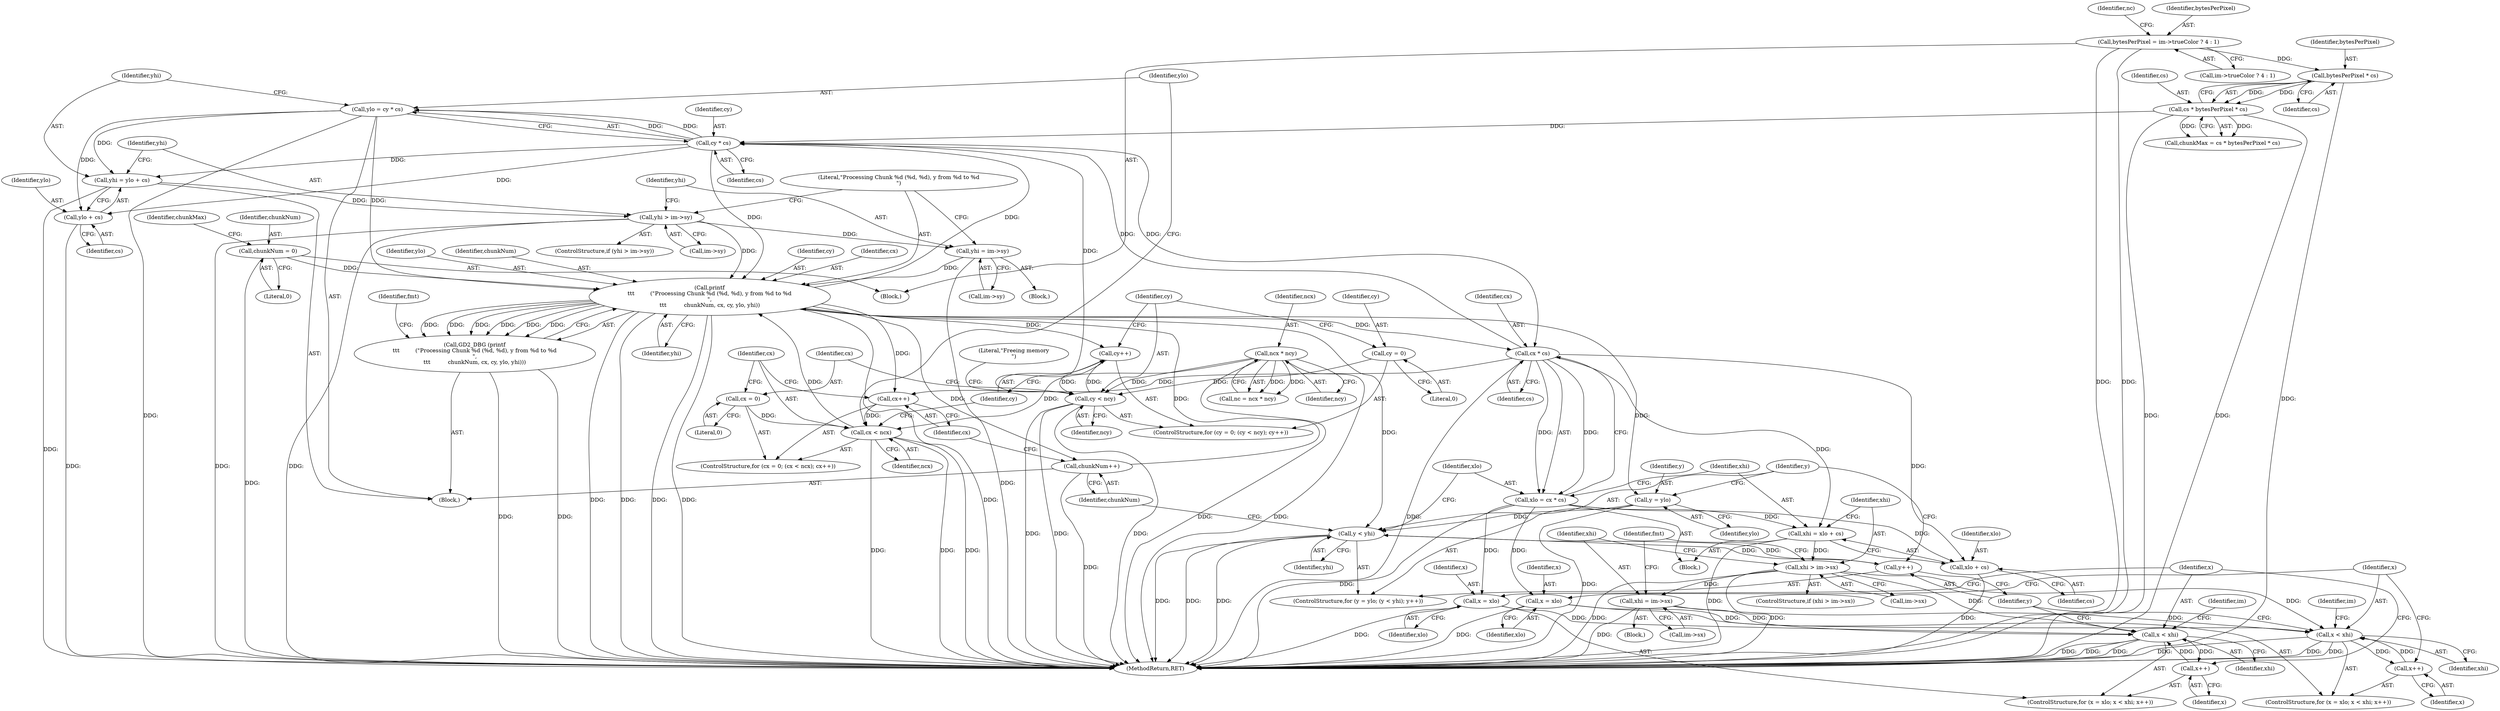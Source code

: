 digraph "0_libgd_fe9ed49dafa993e3af96b6a5a589efeea9bfb36f@integer" {
"1000292" [label="(Call,ylo = cy * cs)"];
"1000294" [label="(Call,cy * cs)"];
"1000315" [label="(Call,printf\n\t\t\t         (\"Processing Chunk %d (%d, %d), y from %d to %d\n\",\n\t\t\t          chunkNum, cx, cy, ylo, yhi))"];
"1000533" [label="(Call,chunkNum++)"];
"1000144" [label="(Call,chunkNum = 0)"];
"1000286" [label="(Call,cx < ncx)"];
"1000283" [label="(Call,cx = 0)"];
"1000289" [label="(Call,cx++)"];
"1000369" [label="(Call,cx * cs)"];
"1000203" [label="(Call,ncx * ncy)"];
"1000292" [label="(Call,ylo = cy * cs)"];
"1000309" [label="(Call,yhi = im->sy)"];
"1000303" [label="(Call,yhi > im->sy)"];
"1000297" [label="(Call,yhi = ylo + cs)"];
"1000276" [label="(Call,cy < ncy)"];
"1000279" [label="(Call,cy++)"];
"1000273" [label="(Call,cy = 0)"];
"1000243" [label="(Call,cs * bytesPerPixel * cs)"];
"1000245" [label="(Call,bytesPerPixel * cs)"];
"1000193" [label="(Call,bytesPerPixel = im->trueColor ? 4 : 1)"];
"1000299" [label="(Call,ylo + cs)"];
"1000367" [label="(Call,xlo = cx * cs)"];
"1000372" [label="(Call,xhi = xlo + cs)"];
"1000378" [label="(Call,xhi > im->sx)"];
"1000384" [label="(Call,xhi = im->sx)"];
"1000398" [label="(Call,x < xhi)"];
"1000401" [label="(Call,x++)"];
"1000459" [label="(Call,x < xhi)"];
"1000462" [label="(Call,x++)"];
"1000374" [label="(Call,xlo + cs)"];
"1000395" [label="(Call,x = xlo)"];
"1000456" [label="(Call,x = xlo)"];
"1000314" [label="(Call,GD2_DBG (printf\n\t\t\t         (\"Processing Chunk %d (%d, %d), y from %d to %d\n\",\n\t\t\t          chunkNum, cx, cy, ylo, yhi)))"];
"1000358" [label="(Call,y = ylo)"];
"1000361" [label="(Call,y < yhi)"];
"1000364" [label="(Call,y++)"];
"1000288" [label="(Identifier,ncx)"];
"1000455" [label="(ControlStructure,for (x = xlo; x < xhi; x++))"];
"1000362" [label="(Identifier,y)"];
"1000241" [label="(Call,chunkMax = cs * bytesPerPixel * cs)"];
"1000319" [label="(Identifier,cy)"];
"1000383" [label="(Block,)"];
"1000243" [label="(Call,cs * bytesPerPixel * cs)"];
"1000402" [label="(Identifier,x)"];
"1000392" [label="(Identifier,fmt)"];
"1000290" [label="(Identifier,cx)"];
"1000398" [label="(Call,x < xhi)"];
"1000298" [label="(Identifier,yhi)"];
"1000367" [label="(Call,xlo = cx * cs)"];
"1000318" [label="(Identifier,cx)"];
"1000247" [label="(Identifier,cs)"];
"1000117" [label="(Block,)"];
"1000360" [label="(Identifier,ylo)"];
"1000282" [label="(ControlStructure,for (cx = 0; (cx < ncx); cx++))"];
"1000462" [label="(Call,x++)"];
"1000361" [label="(Call,y < yhi)"];
"1000379" [label="(Identifier,xhi)"];
"1000324" [label="(Identifier,fmt)"];
"1000285" [label="(Literal,0)"];
"1000376" [label="(Identifier,cs)"];
"1000292" [label="(Call,ylo = cy * cs)"];
"1000406" [label="(Identifier,im)"];
"1000284" [label="(Identifier,cx)"];
"1000384" [label="(Call,xhi = im->sx)"];
"1000302" [label="(ControlStructure,if (yhi > im->sy))"];
"1000274" [label="(Identifier,cy)"];
"1000195" [label="(Call,im->trueColor ? 4 : 1)"];
"1000309" [label="(Call,yhi = im->sy)"];
"1000299" [label="(Call,ylo + cs)"];
"1000385" [label="(Identifier,xhi)"];
"1000537" [label="(Literal,\"Freeing memory\n\")"];
"1000365" [label="(Identifier,y)"];
"1000279" [label="(Call,cy++)"];
"1000368" [label="(Identifier,xlo)"];
"1000283" [label="(Call,cx = 0)"];
"1000399" [label="(Identifier,x)"];
"1000245" [label="(Call,bytesPerPixel * cs)"];
"1000377" [label="(ControlStructure,if (xhi > im->sx))"];
"1000246" [label="(Identifier,bytesPerPixel)"];
"1000201" [label="(Call,nc = ncx * ncy)"];
"1000291" [label="(Block,)"];
"1000467" [label="(Identifier,im)"];
"1000375" [label="(Identifier,xlo)"];
"1000369" [label="(Call,cx * cs)"];
"1000459" [label="(Call,x < xhi)"];
"1000244" [label="(Identifier,cs)"];
"1000373" [label="(Identifier,xhi)"];
"1000146" [label="(Literal,0)"];
"1000308" [label="(Block,)"];
"1000276" [label="(Call,cy < ncy)"];
"1000202" [label="(Identifier,nc)"];
"1000295" [label="(Identifier,cy)"];
"1000320" [label="(Identifier,ylo)"];
"1000400" [label="(Identifier,xhi)"];
"1000301" [label="(Identifier,cs)"];
"1000149" [label="(Identifier,chunkMax)"];
"1000394" [label="(ControlStructure,for (x = xlo; x < xhi; x++))"];
"1000358" [label="(Call,y = ylo)"];
"1000372" [label="(Call,xhi = xlo + cs)"];
"1000304" [label="(Identifier,yhi)"];
"1000380" [label="(Call,im->sx)"];
"1000533" [label="(Call,chunkNum++)"];
"1000278" [label="(Identifier,ncy)"];
"1000456" [label="(Call,x = xlo)"];
"1000286" [label="(Call,cx < ncx)"];
"1000311" [label="(Call,im->sy)"];
"1000305" [label="(Call,im->sy)"];
"1000401" [label="(Call,x++)"];
"1000378" [label="(Call,xhi > im->sx)"];
"1000457" [label="(Identifier,x)"];
"1000395" [label="(Call,x = xlo)"];
"1000296" [label="(Identifier,cs)"];
"1000273" [label="(Call,cy = 0)"];
"1000460" [label="(Identifier,x)"];
"1000364" [label="(Call,y++)"];
"1000297" [label="(Call,yhi = ylo + cs)"];
"1000357" [label="(ControlStructure,for (y = ylo; (y < yhi); y++))"];
"1000277" [label="(Identifier,cy)"];
"1000370" [label="(Identifier,cx)"];
"1000396" [label="(Identifier,x)"];
"1000374" [label="(Call,xlo + cs)"];
"1000204" [label="(Identifier,ncx)"];
"1000371" [label="(Identifier,cs)"];
"1000303" [label="(Call,yhi > im->sy)"];
"1000461" [label="(Identifier,xhi)"];
"1000317" [label="(Identifier,chunkNum)"];
"1000205" [label="(Identifier,ncy)"];
"1000194" [label="(Identifier,bytesPerPixel)"];
"1000359" [label="(Identifier,y)"];
"1000386" [label="(Call,im->sx)"];
"1000145" [label="(Identifier,chunkNum)"];
"1000463" [label="(Identifier,x)"];
"1000280" [label="(Identifier,cy)"];
"1000569" [label="(MethodReturn,RET)"];
"1000534" [label="(Identifier,chunkNum)"];
"1000287" [label="(Identifier,cx)"];
"1000272" [label="(ControlStructure,for (cy = 0; (cy < ncy); cy++))"];
"1000289" [label="(Call,cx++)"];
"1000315" [label="(Call,printf\n\t\t\t         (\"Processing Chunk %d (%d, %d), y from %d to %d\n\",\n\t\t\t          chunkNum, cx, cy, ylo, yhi))"];
"1000300" [label="(Identifier,ylo)"];
"1000316" [label="(Literal,\"Processing Chunk %d (%d, %d), y from %d to %d\n\")"];
"1000193" [label="(Call,bytesPerPixel = im->trueColor ? 4 : 1)"];
"1000293" [label="(Identifier,ylo)"];
"1000458" [label="(Identifier,xlo)"];
"1000294" [label="(Call,cy * cs)"];
"1000363" [label="(Identifier,yhi)"];
"1000275" [label="(Literal,0)"];
"1000203" [label="(Call,ncx * ncy)"];
"1000397" [label="(Identifier,xlo)"];
"1000314" [label="(Call,GD2_DBG (printf\n\t\t\t         (\"Processing Chunk %d (%d, %d), y from %d to %d\n\",\n\t\t\t          chunkNum, cx, cy, ylo, yhi)))"];
"1000310" [label="(Identifier,yhi)"];
"1000321" [label="(Identifier,yhi)"];
"1000144" [label="(Call,chunkNum = 0)"];
"1000366" [label="(Block,)"];
"1000292" -> "1000291"  [label="AST: "];
"1000292" -> "1000294"  [label="CFG: "];
"1000293" -> "1000292"  [label="AST: "];
"1000294" -> "1000292"  [label="AST: "];
"1000298" -> "1000292"  [label="CFG: "];
"1000292" -> "1000569"  [label="DDG: "];
"1000294" -> "1000292"  [label="DDG: "];
"1000294" -> "1000292"  [label="DDG: "];
"1000292" -> "1000297"  [label="DDG: "];
"1000292" -> "1000299"  [label="DDG: "];
"1000292" -> "1000315"  [label="DDG: "];
"1000294" -> "1000296"  [label="CFG: "];
"1000295" -> "1000294"  [label="AST: "];
"1000296" -> "1000294"  [label="AST: "];
"1000315" -> "1000294"  [label="DDG: "];
"1000276" -> "1000294"  [label="DDG: "];
"1000243" -> "1000294"  [label="DDG: "];
"1000369" -> "1000294"  [label="DDG: "];
"1000294" -> "1000297"  [label="DDG: "];
"1000294" -> "1000299"  [label="DDG: "];
"1000294" -> "1000315"  [label="DDG: "];
"1000294" -> "1000369"  [label="DDG: "];
"1000315" -> "1000314"  [label="AST: "];
"1000315" -> "1000321"  [label="CFG: "];
"1000316" -> "1000315"  [label="AST: "];
"1000317" -> "1000315"  [label="AST: "];
"1000318" -> "1000315"  [label="AST: "];
"1000319" -> "1000315"  [label="AST: "];
"1000320" -> "1000315"  [label="AST: "];
"1000321" -> "1000315"  [label="AST: "];
"1000314" -> "1000315"  [label="CFG: "];
"1000315" -> "1000569"  [label="DDG: "];
"1000315" -> "1000569"  [label="DDG: "];
"1000315" -> "1000569"  [label="DDG: "];
"1000315" -> "1000569"  [label="DDG: "];
"1000315" -> "1000569"  [label="DDG: "];
"1000315" -> "1000279"  [label="DDG: "];
"1000315" -> "1000289"  [label="DDG: "];
"1000315" -> "1000314"  [label="DDG: "];
"1000315" -> "1000314"  [label="DDG: "];
"1000315" -> "1000314"  [label="DDG: "];
"1000315" -> "1000314"  [label="DDG: "];
"1000315" -> "1000314"  [label="DDG: "];
"1000315" -> "1000314"  [label="DDG: "];
"1000533" -> "1000315"  [label="DDG: "];
"1000144" -> "1000315"  [label="DDG: "];
"1000286" -> "1000315"  [label="DDG: "];
"1000309" -> "1000315"  [label="DDG: "];
"1000303" -> "1000315"  [label="DDG: "];
"1000315" -> "1000358"  [label="DDG: "];
"1000315" -> "1000361"  [label="DDG: "];
"1000315" -> "1000369"  [label="DDG: "];
"1000315" -> "1000533"  [label="DDG: "];
"1000533" -> "1000291"  [label="AST: "];
"1000533" -> "1000534"  [label="CFG: "];
"1000534" -> "1000533"  [label="AST: "];
"1000290" -> "1000533"  [label="CFG: "];
"1000533" -> "1000569"  [label="DDG: "];
"1000144" -> "1000117"  [label="AST: "];
"1000144" -> "1000146"  [label="CFG: "];
"1000145" -> "1000144"  [label="AST: "];
"1000146" -> "1000144"  [label="AST: "];
"1000149" -> "1000144"  [label="CFG: "];
"1000144" -> "1000569"  [label="DDG: "];
"1000286" -> "1000282"  [label="AST: "];
"1000286" -> "1000288"  [label="CFG: "];
"1000287" -> "1000286"  [label="AST: "];
"1000288" -> "1000286"  [label="AST: "];
"1000293" -> "1000286"  [label="CFG: "];
"1000280" -> "1000286"  [label="CFG: "];
"1000286" -> "1000569"  [label="DDG: "];
"1000286" -> "1000569"  [label="DDG: "];
"1000286" -> "1000569"  [label="DDG: "];
"1000283" -> "1000286"  [label="DDG: "];
"1000289" -> "1000286"  [label="DDG: "];
"1000203" -> "1000286"  [label="DDG: "];
"1000283" -> "1000282"  [label="AST: "];
"1000283" -> "1000285"  [label="CFG: "];
"1000284" -> "1000283"  [label="AST: "];
"1000285" -> "1000283"  [label="AST: "];
"1000287" -> "1000283"  [label="CFG: "];
"1000289" -> "1000282"  [label="AST: "];
"1000289" -> "1000290"  [label="CFG: "];
"1000290" -> "1000289"  [label="AST: "];
"1000287" -> "1000289"  [label="CFG: "];
"1000369" -> "1000289"  [label="DDG: "];
"1000369" -> "1000367"  [label="AST: "];
"1000369" -> "1000371"  [label="CFG: "];
"1000370" -> "1000369"  [label="AST: "];
"1000371" -> "1000369"  [label="AST: "];
"1000367" -> "1000369"  [label="CFG: "];
"1000369" -> "1000569"  [label="DDG: "];
"1000369" -> "1000367"  [label="DDG: "];
"1000369" -> "1000367"  [label="DDG: "];
"1000369" -> "1000372"  [label="DDG: "];
"1000369" -> "1000374"  [label="DDG: "];
"1000203" -> "1000201"  [label="AST: "];
"1000203" -> "1000205"  [label="CFG: "];
"1000204" -> "1000203"  [label="AST: "];
"1000205" -> "1000203"  [label="AST: "];
"1000201" -> "1000203"  [label="CFG: "];
"1000203" -> "1000569"  [label="DDG: "];
"1000203" -> "1000569"  [label="DDG: "];
"1000203" -> "1000201"  [label="DDG: "];
"1000203" -> "1000201"  [label="DDG: "];
"1000203" -> "1000276"  [label="DDG: "];
"1000309" -> "1000308"  [label="AST: "];
"1000309" -> "1000311"  [label="CFG: "];
"1000310" -> "1000309"  [label="AST: "];
"1000311" -> "1000309"  [label="AST: "];
"1000316" -> "1000309"  [label="CFG: "];
"1000309" -> "1000569"  [label="DDG: "];
"1000303" -> "1000309"  [label="DDG: "];
"1000303" -> "1000302"  [label="AST: "];
"1000303" -> "1000305"  [label="CFG: "];
"1000304" -> "1000303"  [label="AST: "];
"1000305" -> "1000303"  [label="AST: "];
"1000310" -> "1000303"  [label="CFG: "];
"1000316" -> "1000303"  [label="CFG: "];
"1000303" -> "1000569"  [label="DDG: "];
"1000303" -> "1000569"  [label="DDG: "];
"1000297" -> "1000303"  [label="DDG: "];
"1000297" -> "1000291"  [label="AST: "];
"1000297" -> "1000299"  [label="CFG: "];
"1000298" -> "1000297"  [label="AST: "];
"1000299" -> "1000297"  [label="AST: "];
"1000304" -> "1000297"  [label="CFG: "];
"1000297" -> "1000569"  [label="DDG: "];
"1000276" -> "1000272"  [label="AST: "];
"1000276" -> "1000278"  [label="CFG: "];
"1000277" -> "1000276"  [label="AST: "];
"1000278" -> "1000276"  [label="AST: "];
"1000284" -> "1000276"  [label="CFG: "];
"1000537" -> "1000276"  [label="CFG: "];
"1000276" -> "1000569"  [label="DDG: "];
"1000276" -> "1000569"  [label="DDG: "];
"1000276" -> "1000569"  [label="DDG: "];
"1000279" -> "1000276"  [label="DDG: "];
"1000273" -> "1000276"  [label="DDG: "];
"1000276" -> "1000279"  [label="DDG: "];
"1000279" -> "1000272"  [label="AST: "];
"1000279" -> "1000280"  [label="CFG: "];
"1000280" -> "1000279"  [label="AST: "];
"1000277" -> "1000279"  [label="CFG: "];
"1000273" -> "1000272"  [label="AST: "];
"1000273" -> "1000275"  [label="CFG: "];
"1000274" -> "1000273"  [label="AST: "];
"1000275" -> "1000273"  [label="AST: "];
"1000277" -> "1000273"  [label="CFG: "];
"1000243" -> "1000241"  [label="AST: "];
"1000243" -> "1000245"  [label="CFG: "];
"1000244" -> "1000243"  [label="AST: "];
"1000245" -> "1000243"  [label="AST: "];
"1000241" -> "1000243"  [label="CFG: "];
"1000243" -> "1000569"  [label="DDG: "];
"1000243" -> "1000569"  [label="DDG: "];
"1000243" -> "1000241"  [label="DDG: "];
"1000243" -> "1000241"  [label="DDG: "];
"1000245" -> "1000243"  [label="DDG: "];
"1000245" -> "1000243"  [label="DDG: "];
"1000245" -> "1000247"  [label="CFG: "];
"1000246" -> "1000245"  [label="AST: "];
"1000247" -> "1000245"  [label="AST: "];
"1000245" -> "1000569"  [label="DDG: "];
"1000193" -> "1000245"  [label="DDG: "];
"1000193" -> "1000117"  [label="AST: "];
"1000193" -> "1000195"  [label="CFG: "];
"1000194" -> "1000193"  [label="AST: "];
"1000195" -> "1000193"  [label="AST: "];
"1000202" -> "1000193"  [label="CFG: "];
"1000193" -> "1000569"  [label="DDG: "];
"1000193" -> "1000569"  [label="DDG: "];
"1000299" -> "1000301"  [label="CFG: "];
"1000300" -> "1000299"  [label="AST: "];
"1000301" -> "1000299"  [label="AST: "];
"1000299" -> "1000569"  [label="DDG: "];
"1000367" -> "1000366"  [label="AST: "];
"1000368" -> "1000367"  [label="AST: "];
"1000373" -> "1000367"  [label="CFG: "];
"1000367" -> "1000569"  [label="DDG: "];
"1000367" -> "1000372"  [label="DDG: "];
"1000367" -> "1000374"  [label="DDG: "];
"1000367" -> "1000395"  [label="DDG: "];
"1000367" -> "1000456"  [label="DDG: "];
"1000372" -> "1000366"  [label="AST: "];
"1000372" -> "1000374"  [label="CFG: "];
"1000373" -> "1000372"  [label="AST: "];
"1000374" -> "1000372"  [label="AST: "];
"1000379" -> "1000372"  [label="CFG: "];
"1000372" -> "1000569"  [label="DDG: "];
"1000372" -> "1000378"  [label="DDG: "];
"1000378" -> "1000377"  [label="AST: "];
"1000378" -> "1000380"  [label="CFG: "];
"1000379" -> "1000378"  [label="AST: "];
"1000380" -> "1000378"  [label="AST: "];
"1000385" -> "1000378"  [label="CFG: "];
"1000392" -> "1000378"  [label="CFG: "];
"1000378" -> "1000569"  [label="DDG: "];
"1000378" -> "1000569"  [label="DDG: "];
"1000378" -> "1000384"  [label="DDG: "];
"1000378" -> "1000398"  [label="DDG: "];
"1000378" -> "1000459"  [label="DDG: "];
"1000384" -> "1000383"  [label="AST: "];
"1000384" -> "1000386"  [label="CFG: "];
"1000385" -> "1000384"  [label="AST: "];
"1000386" -> "1000384"  [label="AST: "];
"1000392" -> "1000384"  [label="CFG: "];
"1000384" -> "1000569"  [label="DDG: "];
"1000384" -> "1000398"  [label="DDG: "];
"1000384" -> "1000459"  [label="DDG: "];
"1000398" -> "1000394"  [label="AST: "];
"1000398" -> "1000400"  [label="CFG: "];
"1000399" -> "1000398"  [label="AST: "];
"1000400" -> "1000398"  [label="AST: "];
"1000406" -> "1000398"  [label="CFG: "];
"1000365" -> "1000398"  [label="CFG: "];
"1000398" -> "1000569"  [label="DDG: "];
"1000398" -> "1000569"  [label="DDG: "];
"1000398" -> "1000569"  [label="DDG: "];
"1000395" -> "1000398"  [label="DDG: "];
"1000401" -> "1000398"  [label="DDG: "];
"1000398" -> "1000401"  [label="DDG: "];
"1000401" -> "1000394"  [label="AST: "];
"1000401" -> "1000402"  [label="CFG: "];
"1000402" -> "1000401"  [label="AST: "];
"1000399" -> "1000401"  [label="CFG: "];
"1000459" -> "1000455"  [label="AST: "];
"1000459" -> "1000461"  [label="CFG: "];
"1000460" -> "1000459"  [label="AST: "];
"1000461" -> "1000459"  [label="AST: "];
"1000467" -> "1000459"  [label="CFG: "];
"1000365" -> "1000459"  [label="CFG: "];
"1000459" -> "1000569"  [label="DDG: "];
"1000459" -> "1000569"  [label="DDG: "];
"1000459" -> "1000569"  [label="DDG: "];
"1000456" -> "1000459"  [label="DDG: "];
"1000462" -> "1000459"  [label="DDG: "];
"1000459" -> "1000462"  [label="DDG: "];
"1000462" -> "1000455"  [label="AST: "];
"1000462" -> "1000463"  [label="CFG: "];
"1000463" -> "1000462"  [label="AST: "];
"1000460" -> "1000462"  [label="CFG: "];
"1000374" -> "1000376"  [label="CFG: "];
"1000375" -> "1000374"  [label="AST: "];
"1000376" -> "1000374"  [label="AST: "];
"1000374" -> "1000569"  [label="DDG: "];
"1000395" -> "1000394"  [label="AST: "];
"1000395" -> "1000397"  [label="CFG: "];
"1000396" -> "1000395"  [label="AST: "];
"1000397" -> "1000395"  [label="AST: "];
"1000399" -> "1000395"  [label="CFG: "];
"1000395" -> "1000569"  [label="DDG: "];
"1000456" -> "1000455"  [label="AST: "];
"1000456" -> "1000458"  [label="CFG: "];
"1000457" -> "1000456"  [label="AST: "];
"1000458" -> "1000456"  [label="AST: "];
"1000460" -> "1000456"  [label="CFG: "];
"1000456" -> "1000569"  [label="DDG: "];
"1000314" -> "1000291"  [label="AST: "];
"1000324" -> "1000314"  [label="CFG: "];
"1000314" -> "1000569"  [label="DDG: "];
"1000314" -> "1000569"  [label="DDG: "];
"1000358" -> "1000357"  [label="AST: "];
"1000358" -> "1000360"  [label="CFG: "];
"1000359" -> "1000358"  [label="AST: "];
"1000360" -> "1000358"  [label="AST: "];
"1000362" -> "1000358"  [label="CFG: "];
"1000358" -> "1000569"  [label="DDG: "];
"1000358" -> "1000361"  [label="DDG: "];
"1000361" -> "1000357"  [label="AST: "];
"1000361" -> "1000363"  [label="CFG: "];
"1000362" -> "1000361"  [label="AST: "];
"1000363" -> "1000361"  [label="AST: "];
"1000368" -> "1000361"  [label="CFG: "];
"1000534" -> "1000361"  [label="CFG: "];
"1000361" -> "1000569"  [label="DDG: "];
"1000361" -> "1000569"  [label="DDG: "];
"1000361" -> "1000569"  [label="DDG: "];
"1000364" -> "1000361"  [label="DDG: "];
"1000361" -> "1000364"  [label="DDG: "];
"1000364" -> "1000357"  [label="AST: "];
"1000364" -> "1000365"  [label="CFG: "];
"1000365" -> "1000364"  [label="AST: "];
"1000362" -> "1000364"  [label="CFG: "];
}

